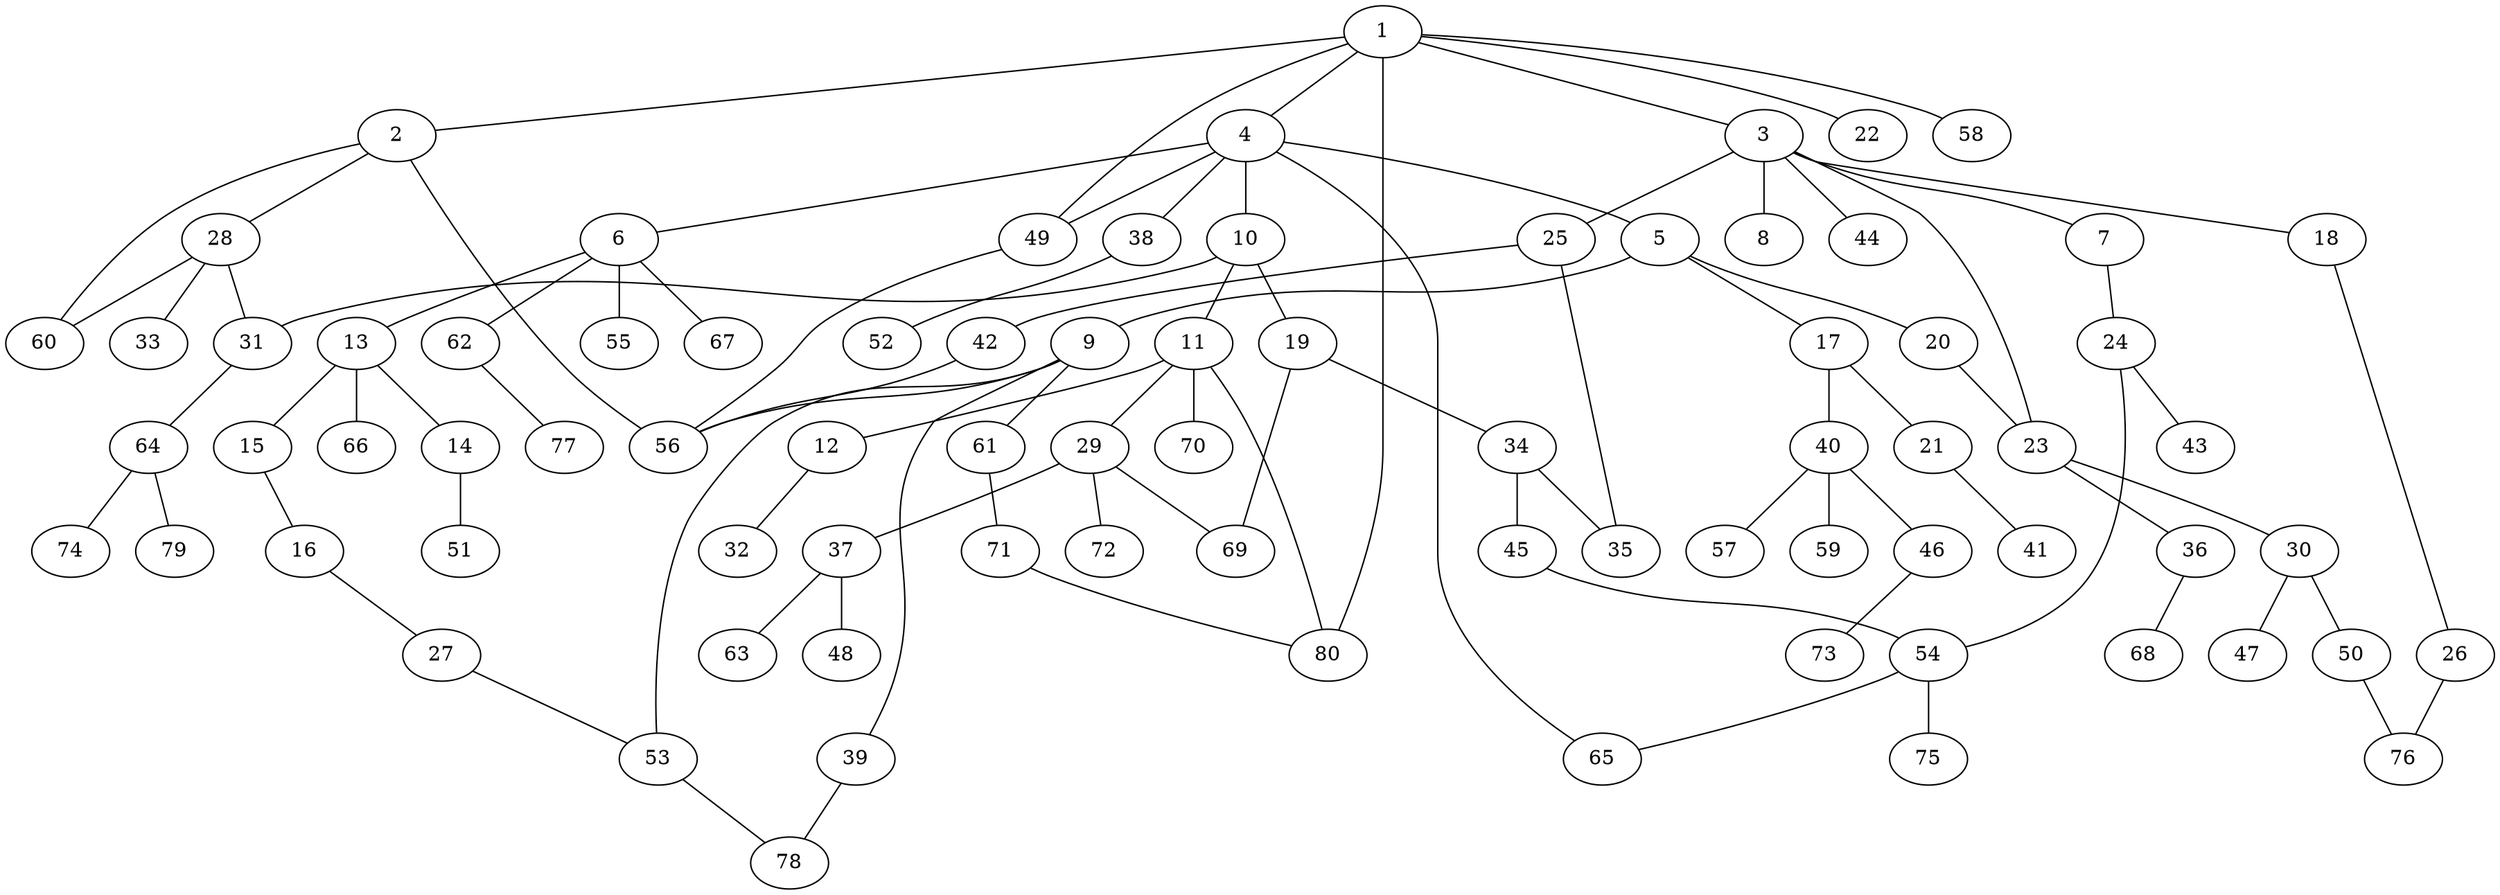 graph graphname {1--2
1--3
1--4
1--22
1--49
1--58
1--80
2--28
2--56
2--60
3--7
3--8
3--18
3--23
3--25
3--44
4--5
4--6
4--10
4--38
4--49
4--65
5--9
5--17
5--20
6--13
6--55
6--62
6--67
7--24
9--39
9--53
9--56
9--61
10--11
10--19
10--31
11--12
11--29
11--70
11--80
12--32
13--14
13--15
13--66
14--51
15--16
16--27
17--21
17--40
18--26
19--34
19--69
20--23
21--41
23--30
23--36
24--43
24--54
25--35
25--42
26--76
27--53
28--31
28--33
28--60
29--37
29--69
29--72
30--47
30--50
31--64
34--35
34--45
36--68
37--48
37--63
38--52
39--78
40--46
40--57
40--59
42--56
45--54
46--73
49--56
50--76
53--78
54--65
54--75
61--71
62--77
64--74
64--79
71--80
}